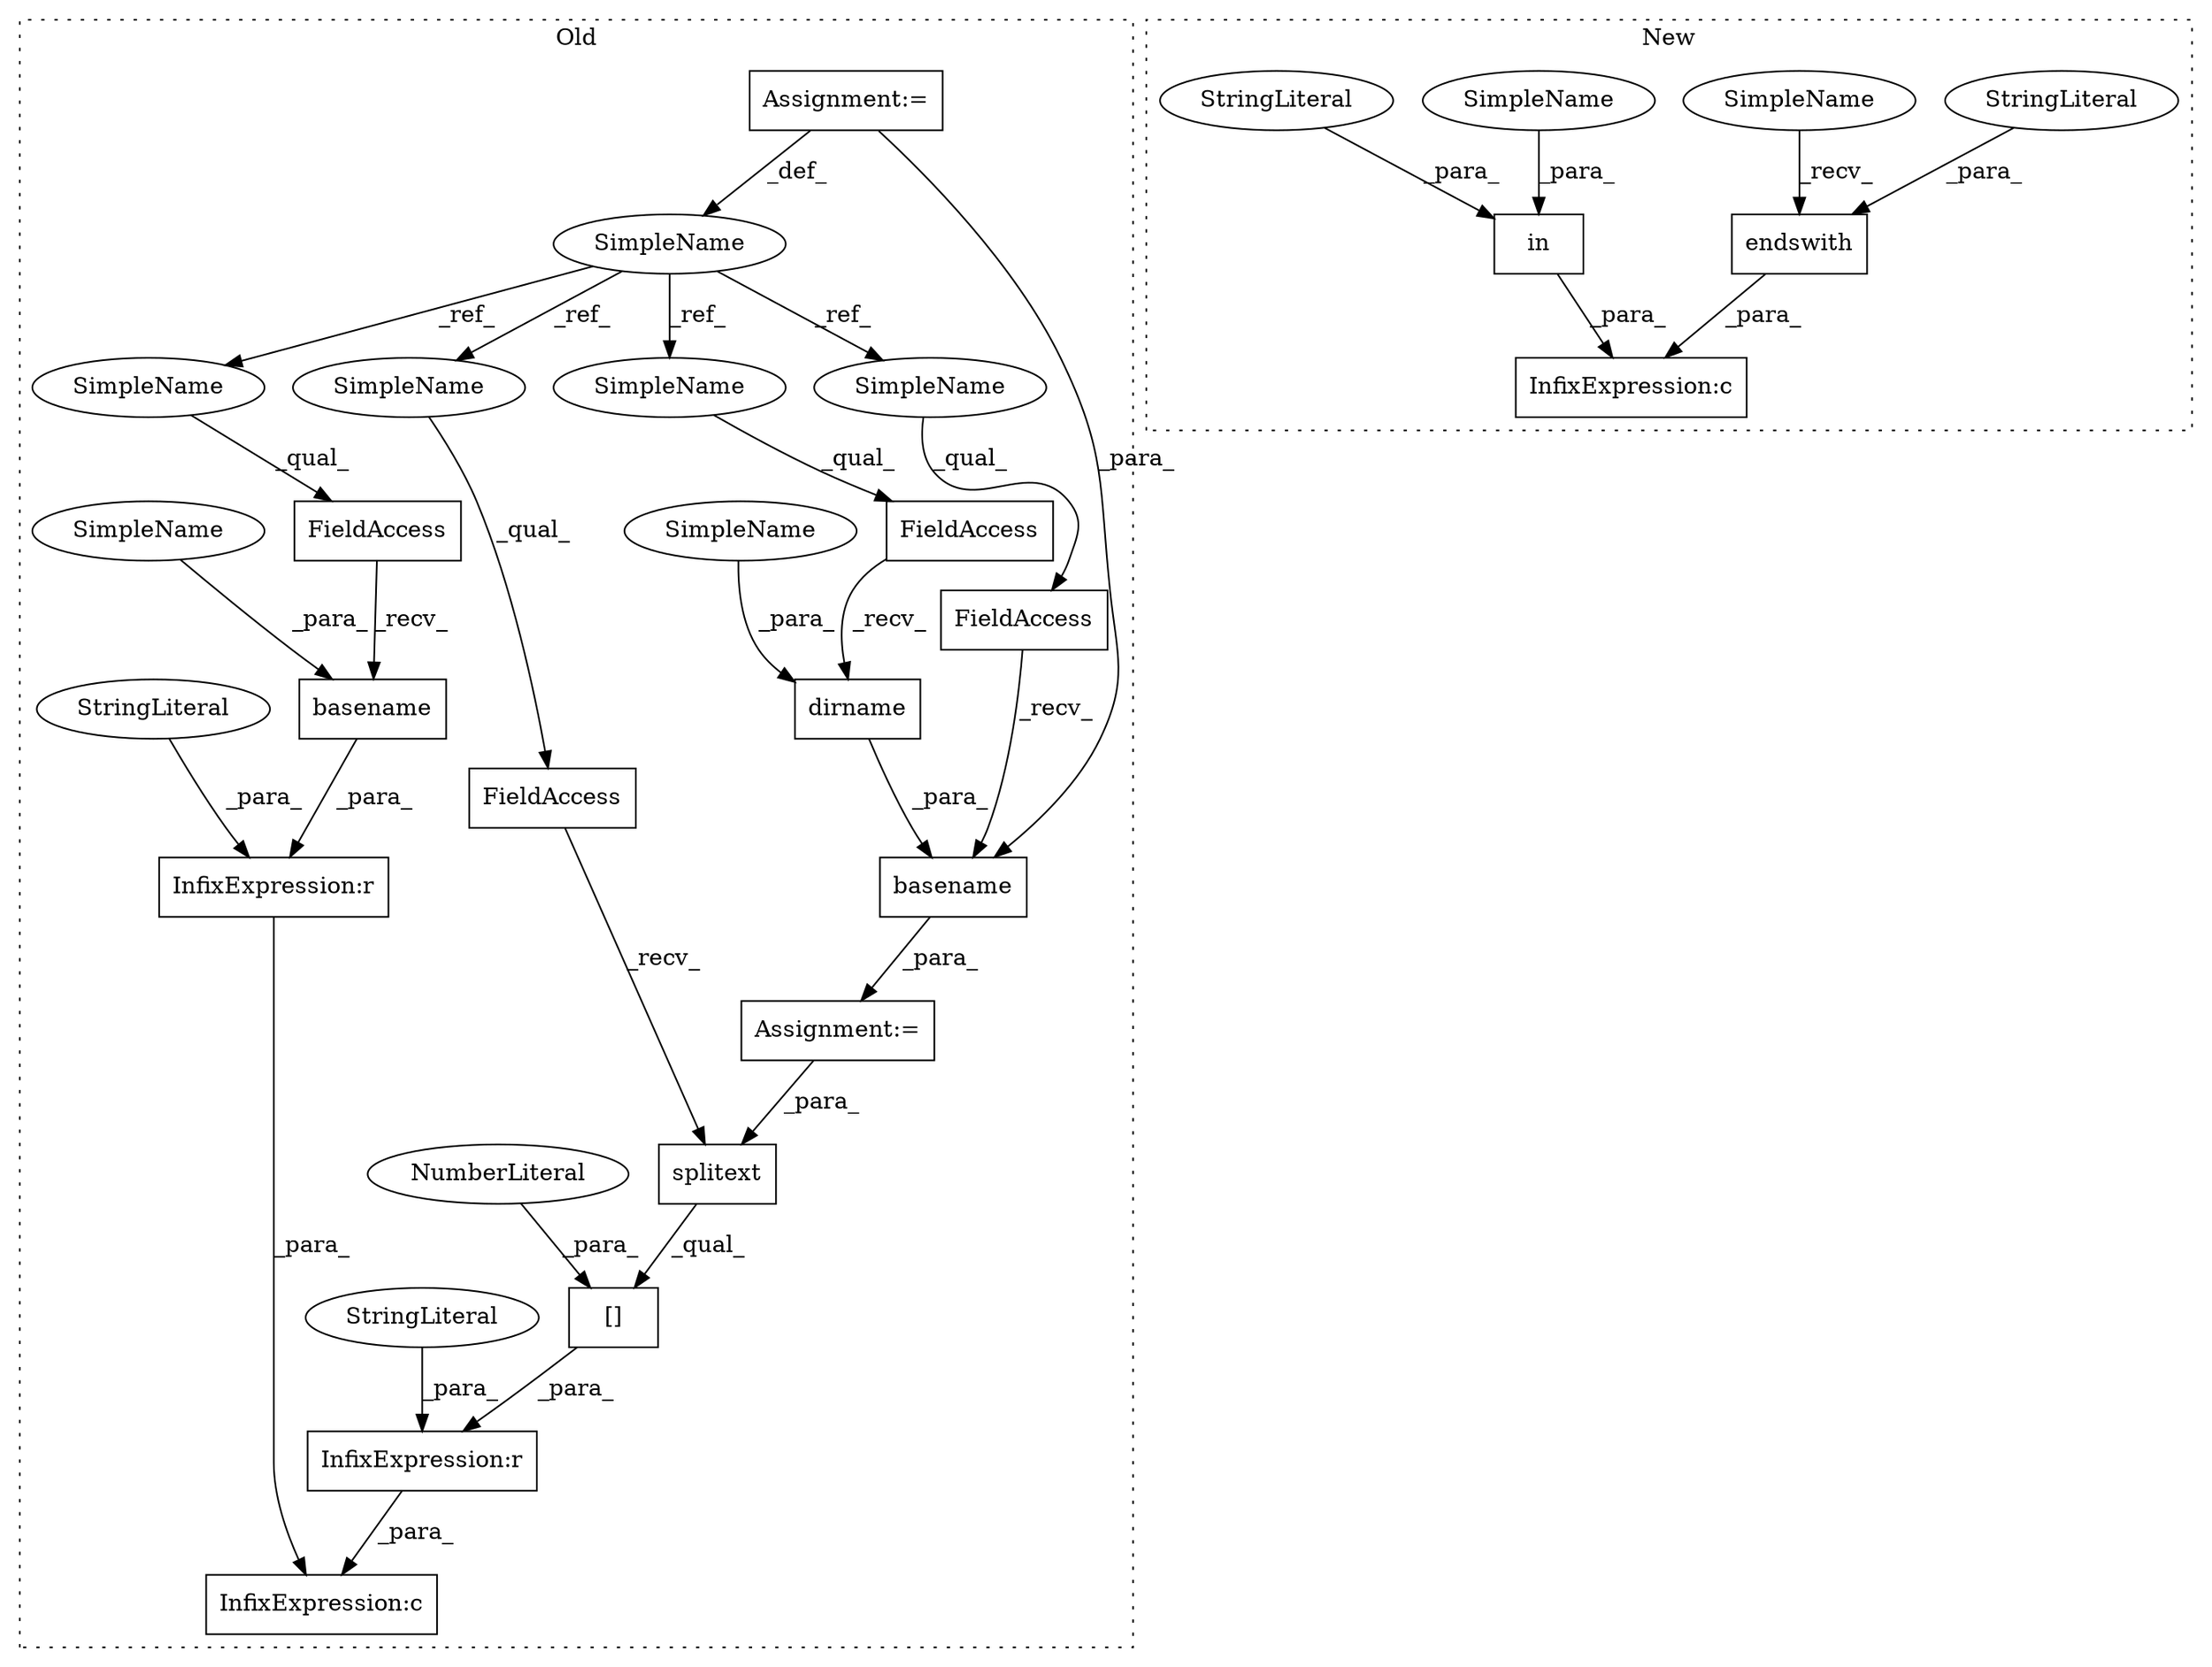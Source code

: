 digraph G {
subgraph cluster0 {
1 [label="splitext" a="32" s="349,365" l="9,1" shape="box"];
3 [label="FieldAccess" a="22" s="341" l="7" shape="box"];
4 [label="[]" a="2" s="341,368" l="26,1" shape="box"];
5 [label="NumberLiteral" a="34" s="367" l="1" shape="ellipse"];
6 [label="Assignment:=" a="7" s="253" l="1" shape="box"];
7 [label="InfixExpression:c" a="27" s="336" l="4" shape="box"];
8 [label="InfixExpression:r" a="27" s="322" l="4" shape="box"];
9 [label="InfixExpression:r" a="27" s="369" l="4" shape="box"];
10 [label="basename" a="32" s="310,321" l="9,1" shape="box"];
11 [label="dirname" a="32" s="279,289" l="8,1" shape="box"];
12 [label="basename" a="32" s="262,290" l="9,1" shape="box"];
13 [label="SimpleName" a="42" s="196" l="2" shape="ellipse"];
14 [label="FieldAccess" a="22" s="254" l="7" shape="box"];
16 [label="FieldAccess" a="22" s="271" l="7" shape="box"];
17 [label="FieldAccess" a="22" s="302" l="7" shape="box"];
19 [label="Assignment:=" a="7" s="196" l="2" shape="box"];
22 [label="StringLiteral" a="45" s="326" l="9" shape="ellipse"];
23 [label="StringLiteral" a="45" s="373" l="6" shape="ellipse"];
24 [label="SimpleName" a="42" s="302" l="2" shape="ellipse"];
25 [label="SimpleName" a="42" s="271" l="2" shape="ellipse"];
26 [label="SimpleName" a="42" s="341" l="2" shape="ellipse"];
27 [label="SimpleName" a="42" s="254" l="2" shape="ellipse"];
28 [label="SimpleName" a="42" s="319" l="2" shape="ellipse"];
29 [label="SimpleName" a="42" s="287" l="2" shape="ellipse"];
label = "Old";
style="dotted";
}
subgraph cluster1 {
2 [label="in" a="105" s="250" l="12" shape="box"];
15 [label="InfixExpression:c" a="27" s="241" l="4" shape="box"];
18 [label="endswith" a="32" s="222,240" l="9,1" shape="box"];
20 [label="StringLiteral" a="45" s="231" l="9" shape="ellipse"];
21 [label="StringLiteral" a="45" s="250" l="6" shape="ellipse"];
30 [label="SimpleName" a="42" s="219" l="2" shape="ellipse"];
31 [label="SimpleName" a="42" s="260" l="2" shape="ellipse"];
label = "New";
style="dotted";
}
1 -> 4 [label="_qual_"];
2 -> 15 [label="_para_"];
3 -> 1 [label="_recv_"];
4 -> 9 [label="_para_"];
5 -> 4 [label="_para_"];
6 -> 1 [label="_para_"];
8 -> 7 [label="_para_"];
9 -> 7 [label="_para_"];
10 -> 8 [label="_para_"];
11 -> 12 [label="_para_"];
12 -> 6 [label="_para_"];
13 -> 27 [label="_ref_"];
13 -> 26 [label="_ref_"];
13 -> 24 [label="_ref_"];
13 -> 25 [label="_ref_"];
14 -> 12 [label="_recv_"];
16 -> 11 [label="_recv_"];
17 -> 10 [label="_recv_"];
18 -> 15 [label="_para_"];
19 -> 12 [label="_para_"];
19 -> 13 [label="_def_"];
20 -> 18 [label="_para_"];
21 -> 2 [label="_para_"];
22 -> 8 [label="_para_"];
23 -> 9 [label="_para_"];
24 -> 17 [label="_qual_"];
25 -> 16 [label="_qual_"];
26 -> 3 [label="_qual_"];
27 -> 14 [label="_qual_"];
28 -> 10 [label="_para_"];
29 -> 11 [label="_para_"];
30 -> 18 [label="_recv_"];
31 -> 2 [label="_para_"];
}